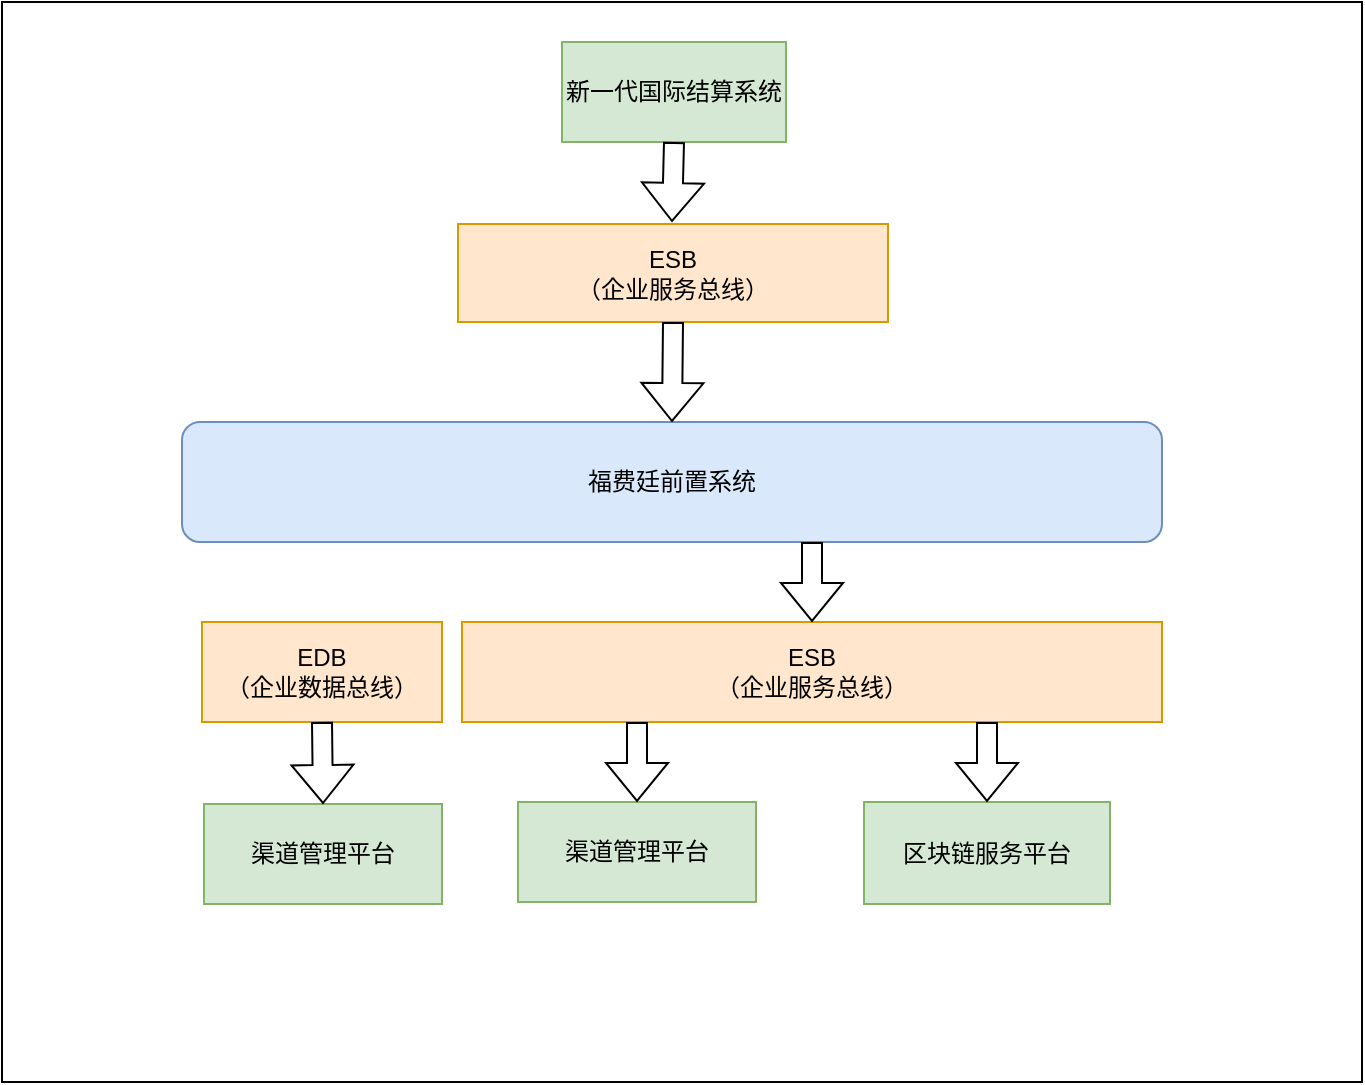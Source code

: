 <mxfile version="20.4.1" type="github">
  <diagram id="GOwV3BTlTZxrZQk5q-vH" name="第 1 页">
    <mxGraphModel dx="946" dy="508" grid="1" gridSize="10" guides="1" tooltips="1" connect="1" arrows="1" fold="1" page="1" pageScale="1" pageWidth="827" pageHeight="1169" math="0" shadow="0">
      <root>
        <mxCell id="0" />
        <mxCell id="1" parent="0" />
        <mxCell id="oe8eYKHcRqLVJrgu-Rlg-1" value="" style="rounded=0;whiteSpace=wrap;html=1;" vertex="1" parent="1">
          <mxGeometry x="90" y="10" width="680" height="540" as="geometry" />
        </mxCell>
        <mxCell id="oe8eYKHcRqLVJrgu-Rlg-2" value="福费廷前置系统" style="rounded=1;whiteSpace=wrap;html=1;fillColor=#dae8fc;strokeColor=#6c8ebf;" vertex="1" parent="1">
          <mxGeometry x="180" y="220" width="490" height="60" as="geometry" />
        </mxCell>
        <mxCell id="oe8eYKHcRqLVJrgu-Rlg-3" value="ESB&lt;br&gt;（企业服务总线）" style="rounded=0;whiteSpace=wrap;html=1;fillColor=#ffe6cc;strokeColor=#d79b00;" vertex="1" parent="1">
          <mxGeometry x="320" y="320" width="350" height="50" as="geometry" />
        </mxCell>
        <mxCell id="oe8eYKHcRqLVJrgu-Rlg-4" value="" style="shape=flexArrow;endArrow=classic;html=1;rounded=0;entryX=0.5;entryY=0;entryDx=0;entryDy=0;" edge="1" parent="1" target="oe8eYKHcRqLVJrgu-Rlg-3">
          <mxGeometry width="50" height="50" relative="1" as="geometry">
            <mxPoint x="495" y="280" as="sourcePoint" />
            <mxPoint x="360" y="340" as="targetPoint" />
          </mxGeometry>
        </mxCell>
        <mxCell id="oe8eYKHcRqLVJrgu-Rlg-5" value="渠道管理平台" style="rounded=0;whiteSpace=wrap;html=1;fillColor=#d5e8d4;strokeColor=#82b366;" vertex="1" parent="1">
          <mxGeometry x="348" y="410" width="119" height="50" as="geometry" />
        </mxCell>
        <mxCell id="oe8eYKHcRqLVJrgu-Rlg-7" value="新一代国际结算系统" style="rounded=0;whiteSpace=wrap;html=1;fillColor=#d5e8d4;strokeColor=#82b366;" vertex="1" parent="1">
          <mxGeometry x="370" y="30" width="112" height="50" as="geometry" />
        </mxCell>
        <mxCell id="oe8eYKHcRqLVJrgu-Rlg-8" value="区块链服务平台" style="rounded=0;whiteSpace=wrap;html=1;fillColor=#d5e8d4;strokeColor=#82b366;" vertex="1" parent="1">
          <mxGeometry x="521" y="410" width="123" height="51" as="geometry" />
        </mxCell>
        <mxCell id="oe8eYKHcRqLVJrgu-Rlg-10" value="" style="shape=flexArrow;endArrow=classic;html=1;rounded=0;exitX=0.25;exitY=1;exitDx=0;exitDy=0;" edge="1" parent="1" source="oe8eYKHcRqLVJrgu-Rlg-3" target="oe8eYKHcRqLVJrgu-Rlg-5">
          <mxGeometry width="50" height="50" relative="1" as="geometry">
            <mxPoint x="470" y="270" as="sourcePoint" />
            <mxPoint x="520" y="220" as="targetPoint" />
          </mxGeometry>
        </mxCell>
        <mxCell id="oe8eYKHcRqLVJrgu-Rlg-12" value="" style="shape=flexArrow;endArrow=classic;html=1;rounded=0;exitX=0.75;exitY=1;exitDx=0;exitDy=0;entryX=0.5;entryY=0;entryDx=0;entryDy=0;" edge="1" parent="1" source="oe8eYKHcRqLVJrgu-Rlg-3" target="oe8eYKHcRqLVJrgu-Rlg-8">
          <mxGeometry width="50" height="50" relative="1" as="geometry">
            <mxPoint x="357.5" y="410" as="sourcePoint" />
            <mxPoint x="358.929" y="450" as="targetPoint" />
          </mxGeometry>
        </mxCell>
        <mxCell id="oe8eYKHcRqLVJrgu-Rlg-13" value="ESB&lt;br&gt;（企业服务总线）" style="rounded=0;whiteSpace=wrap;html=1;fillColor=#ffe6cc;strokeColor=#d79b00;" vertex="1" parent="1">
          <mxGeometry x="318" y="121" width="215" height="49" as="geometry" />
        </mxCell>
        <mxCell id="oe8eYKHcRqLVJrgu-Rlg-16" value="" style="shape=flexArrow;endArrow=classic;html=1;rounded=0;exitX=0.5;exitY=1;exitDx=0;exitDy=0;" edge="1" parent="1" source="oe8eYKHcRqLVJrgu-Rlg-13">
          <mxGeometry width="50" height="50" relative="1" as="geometry">
            <mxPoint x="435" y="290" as="sourcePoint" />
            <mxPoint x="425" y="220" as="targetPoint" />
          </mxGeometry>
        </mxCell>
        <mxCell id="oe8eYKHcRqLVJrgu-Rlg-17" value="" style="shape=flexArrow;endArrow=classic;html=1;rounded=0;exitX=0.5;exitY=1;exitDx=0;exitDy=0;" edge="1" parent="1" source="oe8eYKHcRqLVJrgu-Rlg-7">
          <mxGeometry width="50" height="50" relative="1" as="geometry">
            <mxPoint x="435" y="181" as="sourcePoint" />
            <mxPoint x="425" y="120" as="targetPoint" />
          </mxGeometry>
        </mxCell>
        <mxCell id="oe8eYKHcRqLVJrgu-Rlg-18" value="EDB&lt;br&gt;（企业数据总线）" style="rounded=0;whiteSpace=wrap;html=1;fillColor=#ffe6cc;strokeColor=#d79b00;" vertex="1" parent="1">
          <mxGeometry x="190" y="320" width="120" height="50" as="geometry" />
        </mxCell>
        <mxCell id="oe8eYKHcRqLVJrgu-Rlg-19" value="渠道管理平台" style="rounded=0;whiteSpace=wrap;html=1;fillColor=#d5e8d4;strokeColor=#82b366;" vertex="1" parent="1">
          <mxGeometry x="191" y="411" width="119" height="50" as="geometry" />
        </mxCell>
        <mxCell id="oe8eYKHcRqLVJrgu-Rlg-20" value="" style="shape=flexArrow;endArrow=classic;html=1;rounded=0;exitX=0.5;exitY=1;exitDx=0;exitDy=0;entryX=0.5;entryY=0;entryDx=0;entryDy=0;" edge="1" parent="1" source="oe8eYKHcRqLVJrgu-Rlg-18" target="oe8eYKHcRqLVJrgu-Rlg-19">
          <mxGeometry width="50" height="50" relative="1" as="geometry">
            <mxPoint x="417.5" y="380" as="sourcePoint" />
            <mxPoint x="416.269" y="420" as="targetPoint" />
          </mxGeometry>
        </mxCell>
      </root>
    </mxGraphModel>
  </diagram>
</mxfile>
